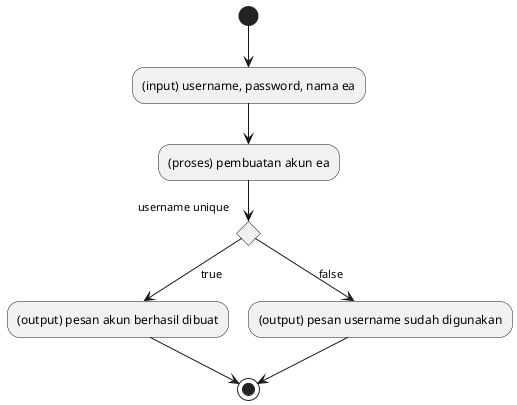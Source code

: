 @startuml "Create Election Authority"

(*) --> "(input) username, password, nama ea"
"(input) username, password, nama ea" --> "(proses) pembuatan akun ea"
if "username unique" then
    --> [true] "(output) pesan akun berhasil dibuat"
    --> (*)
else
    --> [false] "(output) pesan username sudah digunakan"
    --> (*)
endif

@enduml